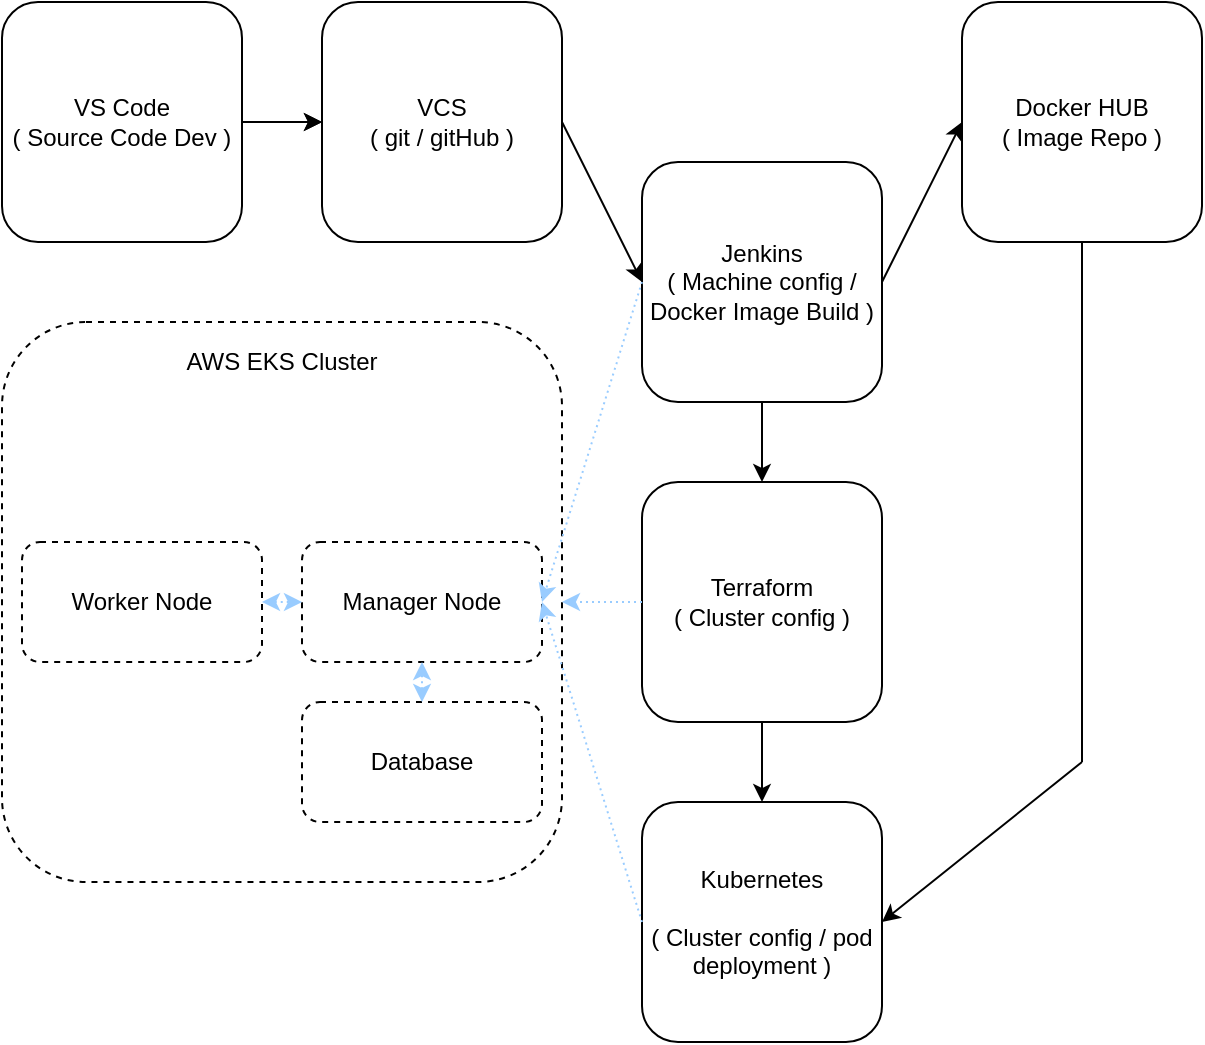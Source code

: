 <mxfile version="14.9.0" type="device"><diagram id="4JcjFn7u6JvNK4nWTM2P" name="Page-1"><mxGraphModel dx="1422" dy="788" grid="1" gridSize="10" guides="1" tooltips="1" connect="1" arrows="1" fold="1" page="1" pageScale="1" pageWidth="827" pageHeight="1169" math="0" shadow="0"><root><mxCell id="0"/><mxCell id="1" parent="0"/><mxCell id="2BG_uLvbMAHL5nHmVlCs-7" value="" style="edgeStyle=orthogonalEdgeStyle;rounded=0;orthogonalLoop=1;jettySize=auto;html=1;" edge="1" parent="1" source="2BG_uLvbMAHL5nHmVlCs-1" target="2BG_uLvbMAHL5nHmVlCs-2"><mxGeometry relative="1" as="geometry"/></mxCell><mxCell id="2BG_uLvbMAHL5nHmVlCs-1" value="VS Code&lt;br&gt;( Source Code Dev )" style="rounded=1;whiteSpace=wrap;html=1;" vertex="1" parent="1"><mxGeometry x="40" y="40" width="120" height="120" as="geometry"/></mxCell><mxCell id="2BG_uLvbMAHL5nHmVlCs-2" value="VCS&lt;br&gt;( git / gitHub )" style="rounded=1;whiteSpace=wrap;html=1;" vertex="1" parent="1"><mxGeometry x="200" y="40" width="120" height="120" as="geometry"/></mxCell><mxCell id="2BG_uLvbMAHL5nHmVlCs-3" value="Jenkins&lt;br&gt;( Machine config /&lt;br&gt;Docker Image Build )" style="rounded=1;whiteSpace=wrap;html=1;" vertex="1" parent="1"><mxGeometry x="360" y="120" width="120" height="120" as="geometry"/></mxCell><mxCell id="2BG_uLvbMAHL5nHmVlCs-4" value="Terraform&lt;br&gt;( Cluster config )" style="rounded=1;whiteSpace=wrap;html=1;" vertex="1" parent="1"><mxGeometry x="360" y="280" width="120" height="120" as="geometry"/></mxCell><mxCell id="2BG_uLvbMAHL5nHmVlCs-5" value="Kubernetes&lt;br&gt;&lt;br&gt;( Cluster config / pod deployment )" style="rounded=1;whiteSpace=wrap;html=1;" vertex="1" parent="1"><mxGeometry x="360" y="440" width="120" height="120" as="geometry"/></mxCell><mxCell id="2BG_uLvbMAHL5nHmVlCs-6" value="" style="endArrow=classic;html=1;exitX=1;exitY=0.5;exitDx=0;exitDy=0;entryX=0;entryY=0.5;entryDx=0;entryDy=0;" edge="1" parent="1" source="2BG_uLvbMAHL5nHmVlCs-1" target="2BG_uLvbMAHL5nHmVlCs-2"><mxGeometry width="50" height="50" relative="1" as="geometry"><mxPoint x="160" y="290" as="sourcePoint"/><mxPoint x="210" y="240" as="targetPoint"/></mxGeometry></mxCell><mxCell id="2BG_uLvbMAHL5nHmVlCs-8" value="" style="endArrow=classic;html=1;exitX=1;exitY=0.5;exitDx=0;exitDy=0;entryX=0;entryY=0.5;entryDx=0;entryDy=0;" edge="1" parent="1" source="2BG_uLvbMAHL5nHmVlCs-2" target="2BG_uLvbMAHL5nHmVlCs-3"><mxGeometry width="50" height="50" relative="1" as="geometry"><mxPoint x="210" y="290" as="sourcePoint"/><mxPoint x="260" y="240" as="targetPoint"/></mxGeometry></mxCell><mxCell id="2BG_uLvbMAHL5nHmVlCs-9" value="" style="endArrow=classic;html=1;exitX=0.5;exitY=1;exitDx=0;exitDy=0;entryX=0.5;entryY=0;entryDx=0;entryDy=0;" edge="1" parent="1" source="2BG_uLvbMAHL5nHmVlCs-3" target="2BG_uLvbMAHL5nHmVlCs-4"><mxGeometry width="50" height="50" relative="1" as="geometry"><mxPoint x="270" y="290" as="sourcePoint"/><mxPoint x="320" y="240" as="targetPoint"/></mxGeometry></mxCell><mxCell id="2BG_uLvbMAHL5nHmVlCs-10" value="" style="endArrow=classic;html=1;exitX=0.5;exitY=1;exitDx=0;exitDy=0;entryX=0.5;entryY=0;entryDx=0;entryDy=0;" edge="1" parent="1" source="2BG_uLvbMAHL5nHmVlCs-4" target="2BG_uLvbMAHL5nHmVlCs-5"><mxGeometry width="50" height="50" relative="1" as="geometry"><mxPoint x="240" y="400" as="sourcePoint"/><mxPoint x="290" y="350" as="targetPoint"/></mxGeometry></mxCell><mxCell id="2BG_uLvbMAHL5nHmVlCs-11" value="Docker HUB&lt;br&gt;( Image Repo )" style="rounded=1;whiteSpace=wrap;html=1;" vertex="1" parent="1"><mxGeometry x="520" y="40" width="120" height="120" as="geometry"/></mxCell><mxCell id="2BG_uLvbMAHL5nHmVlCs-12" value="" style="endArrow=classic;html=1;exitX=1;exitY=0.5;exitDx=0;exitDy=0;entryX=0;entryY=0.5;entryDx=0;entryDy=0;" edge="1" parent="1" source="2BG_uLvbMAHL5nHmVlCs-3" target="2BG_uLvbMAHL5nHmVlCs-11"><mxGeometry width="50" height="50" relative="1" as="geometry"><mxPoint x="590" y="270" as="sourcePoint"/><mxPoint x="640" y="220" as="targetPoint"/></mxGeometry></mxCell><mxCell id="2BG_uLvbMAHL5nHmVlCs-13" value="" style="endArrow=none;html=1;entryX=0.5;entryY=1;entryDx=0;entryDy=0;" edge="1" parent="1" target="2BG_uLvbMAHL5nHmVlCs-11"><mxGeometry width="50" height="50" relative="1" as="geometry"><mxPoint x="580" y="420" as="sourcePoint"/><mxPoint x="630" y="280" as="targetPoint"/></mxGeometry></mxCell><mxCell id="2BG_uLvbMAHL5nHmVlCs-14" value="" style="endArrow=classic;html=1;entryX=1;entryY=0.5;entryDx=0;entryDy=0;" edge="1" parent="1" target="2BG_uLvbMAHL5nHmVlCs-5"><mxGeometry width="50" height="50" relative="1" as="geometry"><mxPoint x="580" y="420" as="sourcePoint"/><mxPoint x="640" y="460" as="targetPoint"/></mxGeometry></mxCell><mxCell id="2BG_uLvbMAHL5nHmVlCs-15" value="" style="rounded=1;whiteSpace=wrap;html=1;dashed=1;" vertex="1" parent="1"><mxGeometry x="40" y="200" width="280" height="280" as="geometry"/></mxCell><mxCell id="2BG_uLvbMAHL5nHmVlCs-16" value="Manager Node" style="rounded=1;whiteSpace=wrap;html=1;dashed=1;" vertex="1" parent="1"><mxGeometry x="190" y="310" width="120" height="60" as="geometry"/></mxCell><mxCell id="2BG_uLvbMAHL5nHmVlCs-17" value="" style="endArrow=classic;html=1;exitX=0;exitY=0.5;exitDx=0;exitDy=0;entryX=1;entryY=0.5;entryDx=0;entryDy=0;dashed=1;dashPattern=1 2;strokeColor=#99CCFF;" edge="1" parent="1" source="2BG_uLvbMAHL5nHmVlCs-3" target="2BG_uLvbMAHL5nHmVlCs-16"><mxGeometry width="50" height="50" relative="1" as="geometry"><mxPoint x="330" y="300" as="sourcePoint"/><mxPoint x="380" y="250" as="targetPoint"/></mxGeometry></mxCell><mxCell id="2BG_uLvbMAHL5nHmVlCs-18" value="" style="endArrow=classic;html=1;entryX=1;entryY=0.5;entryDx=0;entryDy=0;exitX=0;exitY=0.5;exitDx=0;exitDy=0;dashed=1;dashPattern=1 2;strokeColor=#99CCFF;" edge="1" parent="1" source="2BG_uLvbMAHL5nHmVlCs-5" target="2BG_uLvbMAHL5nHmVlCs-16"><mxGeometry width="50" height="50" relative="1" as="geometry"><mxPoint x="300" y="540" as="sourcePoint"/><mxPoint x="350" y="490" as="targetPoint"/></mxGeometry></mxCell><mxCell id="2BG_uLvbMAHL5nHmVlCs-19" value="" style="endArrow=classic;html=1;exitX=0;exitY=0.5;exitDx=0;exitDy=0;dashed=1;dashPattern=1 2;strokeColor=#99CCFF;" edge="1" parent="1" source="2BG_uLvbMAHL5nHmVlCs-4"><mxGeometry width="50" height="50" relative="1" as="geometry"><mxPoint x="320" y="600" as="sourcePoint"/><mxPoint x="320" y="340" as="targetPoint"/></mxGeometry></mxCell><mxCell id="2BG_uLvbMAHL5nHmVlCs-20" value="AWS EKS Cluster" style="text;html=1;strokeColor=none;fillColor=none;align=center;verticalAlign=middle;whiteSpace=wrap;rounded=0;dashed=1;" vertex="1" parent="1"><mxGeometry x="130" y="210" width="100" height="20" as="geometry"/></mxCell><mxCell id="2BG_uLvbMAHL5nHmVlCs-21" value="Database" style="rounded=1;whiteSpace=wrap;html=1;dashed=1;" vertex="1" parent="1"><mxGeometry x="190" y="390" width="120" height="60" as="geometry"/></mxCell><mxCell id="2BG_uLvbMAHL5nHmVlCs-22" value="Worker Node" style="rounded=1;whiteSpace=wrap;html=1;dashed=1;" vertex="1" parent="1"><mxGeometry x="50" y="310" width="120" height="60" as="geometry"/></mxCell><mxCell id="2BG_uLvbMAHL5nHmVlCs-23" value="" style="endArrow=classic;startArrow=classic;html=1;dashed=1;dashPattern=1 2;strokeColor=#99CCFF;entryX=0;entryY=0.5;entryDx=0;entryDy=0;exitX=1;exitY=0.5;exitDx=0;exitDy=0;" edge="1" parent="1" source="2BG_uLvbMAHL5nHmVlCs-22" target="2BG_uLvbMAHL5nHmVlCs-16"><mxGeometry width="50" height="50" relative="1" as="geometry"><mxPoint x="150" y="620" as="sourcePoint"/><mxPoint x="200" y="570" as="targetPoint"/></mxGeometry></mxCell><mxCell id="2BG_uLvbMAHL5nHmVlCs-25" value="" style="endArrow=classic;startArrow=classic;html=1;dashed=1;dashPattern=1 2;strokeColor=#99CCFF;" edge="1" parent="1"><mxGeometry width="50" height="50" relative="1" as="geometry"><mxPoint x="250" y="390" as="sourcePoint"/><mxPoint x="250" y="370" as="targetPoint"/></mxGeometry></mxCell></root></mxGraphModel></diagram></mxfile>